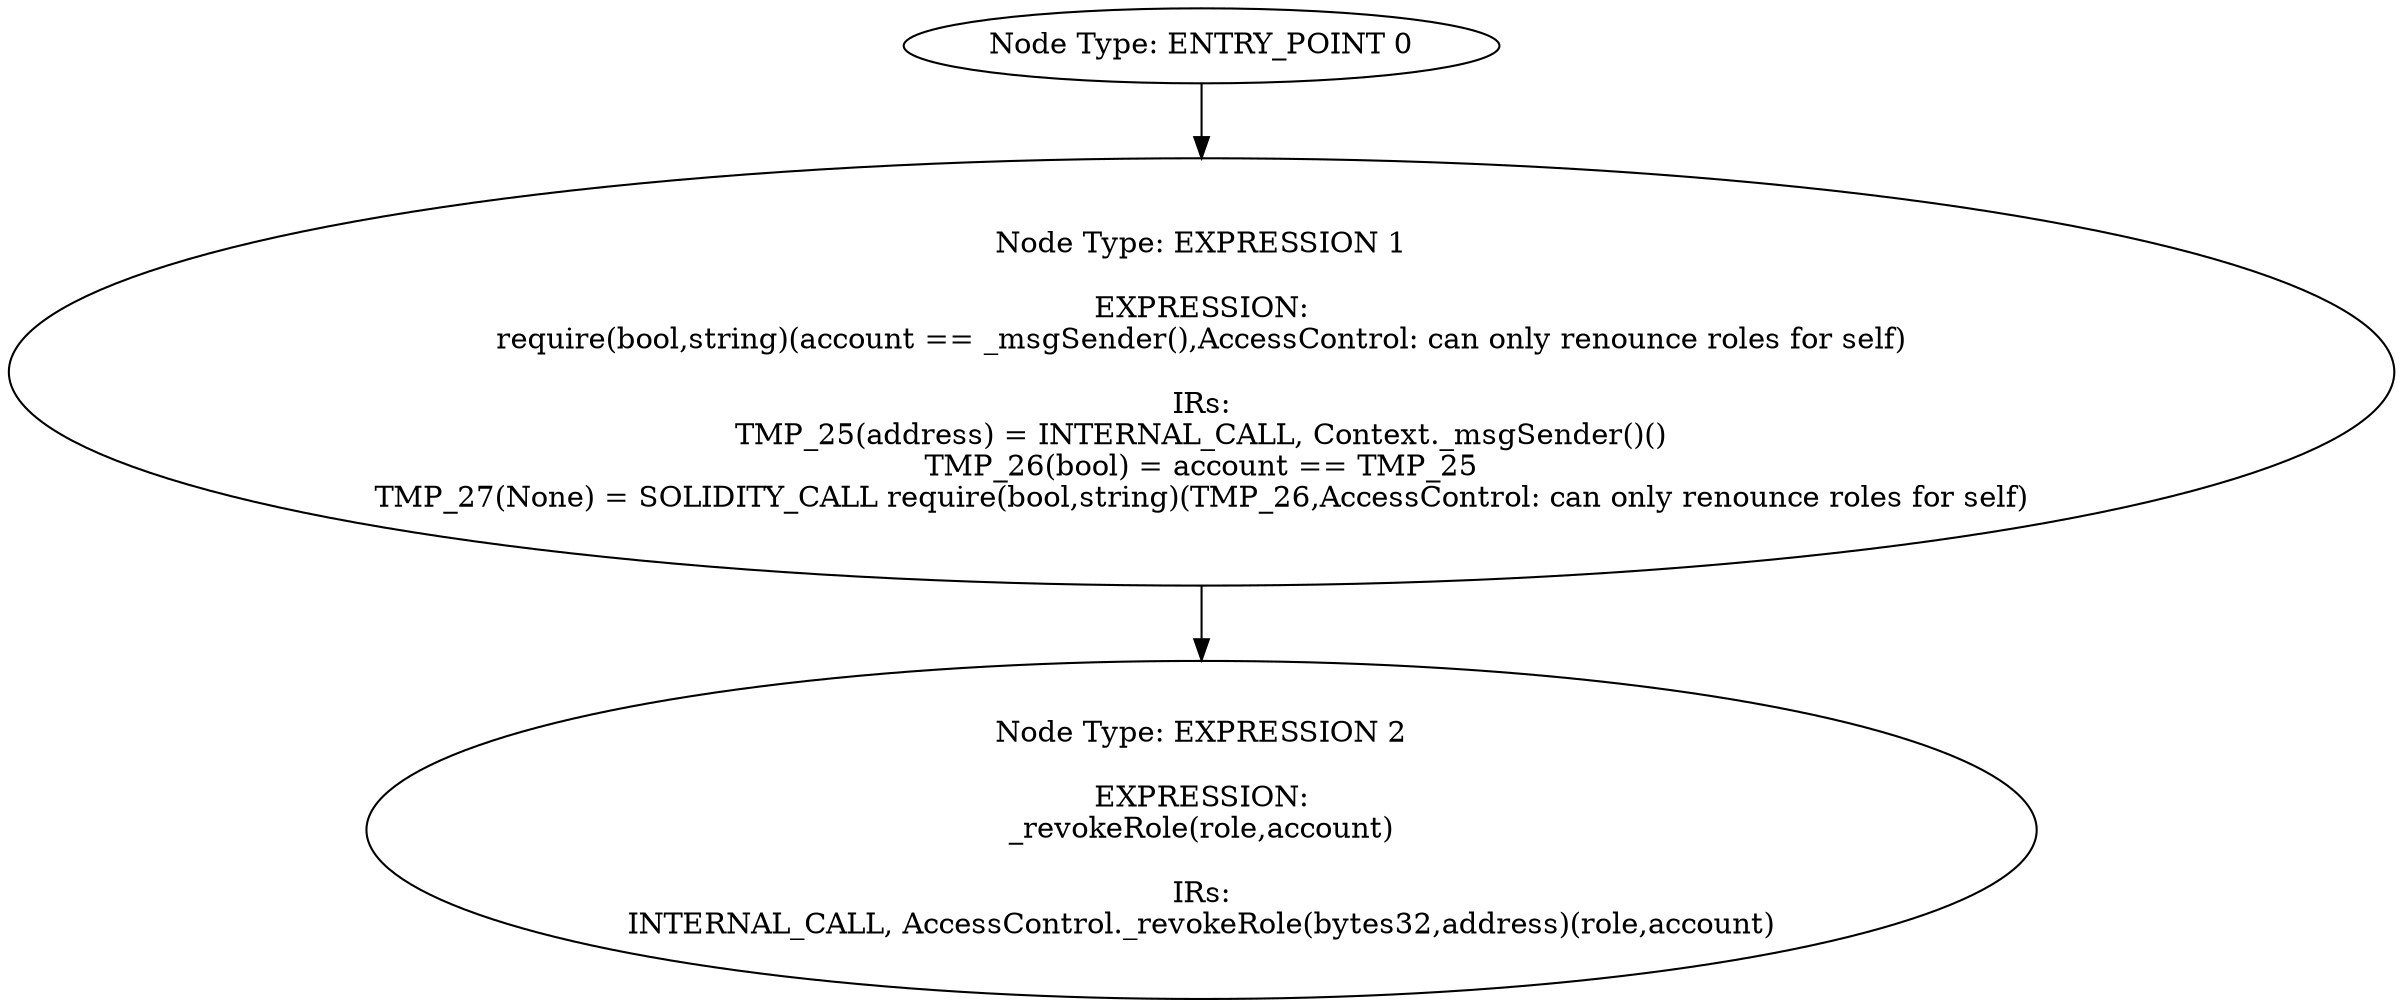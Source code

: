 digraph{
0[label="Node Type: ENTRY_POINT 0
"];
0->1;
1[label="Node Type: EXPRESSION 1

EXPRESSION:
require(bool,string)(account == _msgSender(),AccessControl: can only renounce roles for self)

IRs:
TMP_25(address) = INTERNAL_CALL, Context._msgSender()()
TMP_26(bool) = account == TMP_25
TMP_27(None) = SOLIDITY_CALL require(bool,string)(TMP_26,AccessControl: can only renounce roles for self)"];
1->2;
2[label="Node Type: EXPRESSION 2

EXPRESSION:
_revokeRole(role,account)

IRs:
INTERNAL_CALL, AccessControl._revokeRole(bytes32,address)(role,account)"];
}
